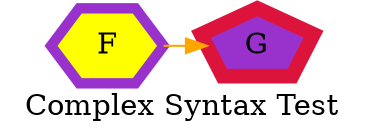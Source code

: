 strict digraph graph_55
{
	label = "Complex Syntax Test"

	node[shape = "house"]
	edge[color = "purple"]

	{
		rank = "same"

		node[fillcolor = "goldenrod" shape = "circle" style = "filled"]
		node[fillcolor = "turquoise4"]

		{
			node[fillcolor = "darkorchid" shape = "pentagon"]
			F[color = "darkorchid" fillcolor = "yellow" penwidth = "5" shape = "hexagon"]
			G[color = "crimson" penwidth = "7"]
			F -> G[color = "orange"]

		}

	}
	node[fillcolor = "lightblue" fontsize = "20" style = "filled"]

	subgraph cluster_outer
	{
		label = "Outer"

		subgraph cluster_inner
		{
			label = "Inner"

			node[fillcolor = "magenta" fontsize = "26" shape = "triangle"]
			edge[color = "blue"]

		}

	}
	graph[rankdir = "TB"]

}
